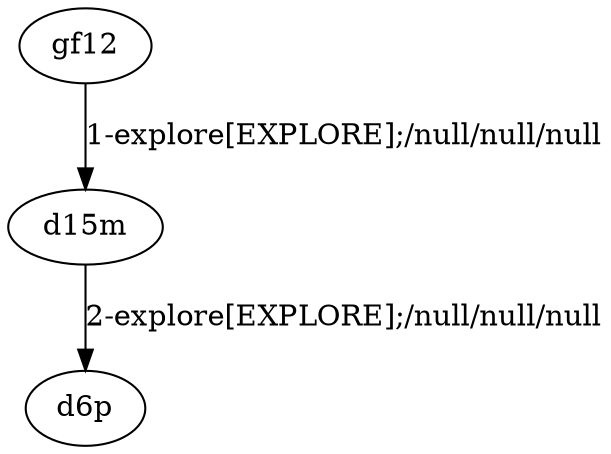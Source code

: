 # Total number of goals covered by this test: 1
# d15m --> d6p

digraph g {
"gf12" -> "d15m" [label = "1-explore[EXPLORE];/null/null/null"];
"d15m" -> "d6p" [label = "2-explore[EXPLORE];/null/null/null"];
}